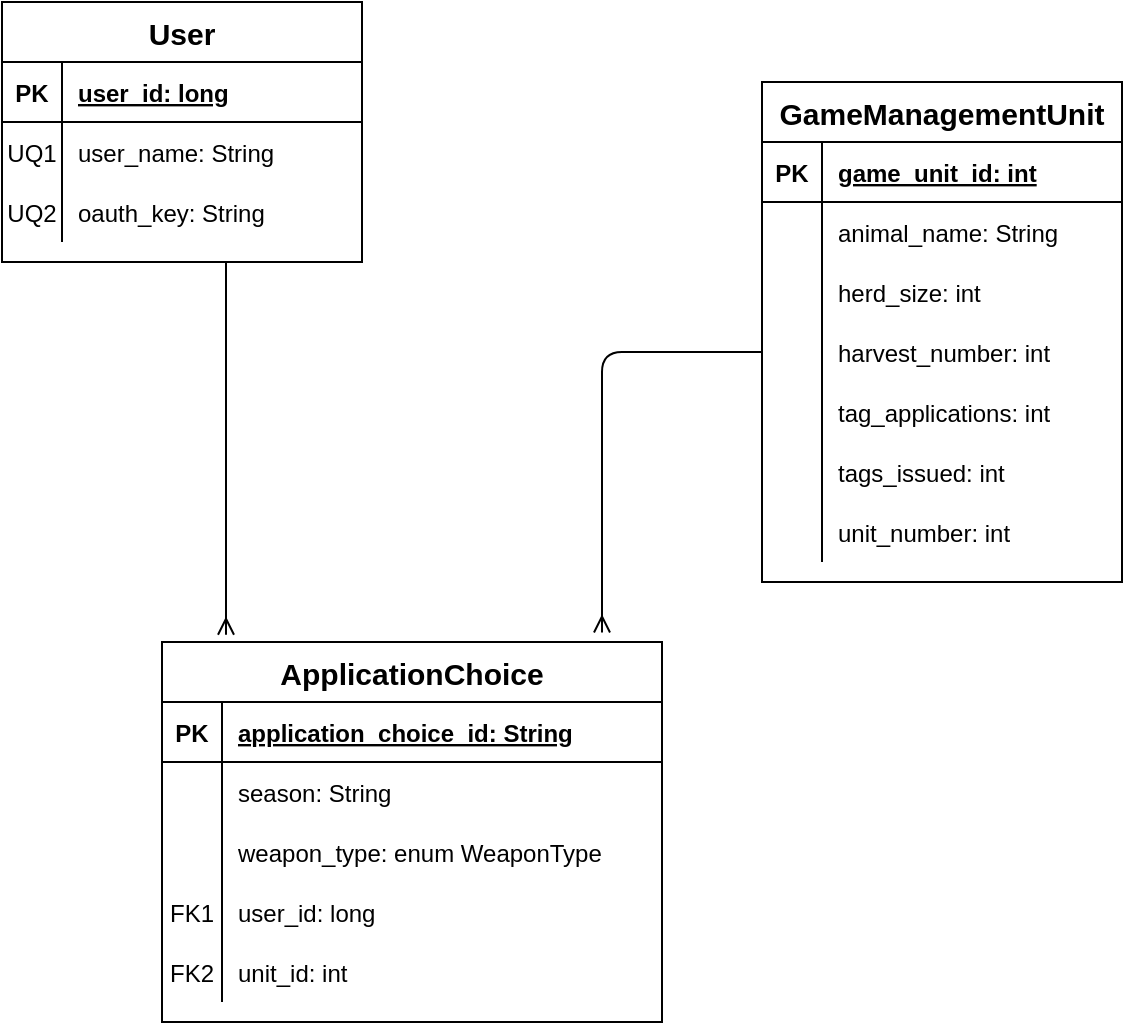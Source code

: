 <mxfile version="14.6.13" type="device"><diagram id="uRUK42f5lgnH4vc4zi7a" name="Page-1"><mxGraphModel dx="1422" dy="822" grid="1" gridSize="10" guides="1" tooltips="1" connect="1" arrows="1" fold="1" page="1" pageScale="1" pageWidth="850" pageHeight="1100" math="0" shadow="0"><root><mxCell id="0"/><mxCell id="1" parent="0"/><mxCell id="PJwLXhOvvEvRfcBVqxcT-1" value="User" style="shape=table;startSize=30;container=1;collapsible=1;childLayout=tableLayout;fixedRows=1;rowLines=0;fontStyle=1;align=center;resizeLast=1;fontSize=15;" parent="1" vertex="1"><mxGeometry x="100" y="80" width="180" height="130" as="geometry"/></mxCell><mxCell id="PJwLXhOvvEvRfcBVqxcT-2" value="" style="shape=partialRectangle;collapsible=0;dropTarget=0;pointerEvents=0;fillColor=none;top=0;left=0;bottom=1;right=0;points=[[0,0.5],[1,0.5]];portConstraint=eastwest;" parent="PJwLXhOvvEvRfcBVqxcT-1" vertex="1"><mxGeometry y="30" width="180" height="30" as="geometry"/></mxCell><mxCell id="PJwLXhOvvEvRfcBVqxcT-3" value="PK" style="shape=partialRectangle;connectable=0;fillColor=none;top=0;left=0;bottom=0;right=0;fontStyle=1;overflow=hidden;" parent="PJwLXhOvvEvRfcBVqxcT-2" vertex="1"><mxGeometry width="30" height="30" as="geometry"/></mxCell><mxCell id="PJwLXhOvvEvRfcBVqxcT-4" value="user_id: long" style="shape=partialRectangle;connectable=0;fillColor=none;top=0;left=0;bottom=0;right=0;align=left;spacingLeft=6;fontStyle=5;overflow=hidden;" parent="PJwLXhOvvEvRfcBVqxcT-2" vertex="1"><mxGeometry x="30" width="150" height="30" as="geometry"/></mxCell><mxCell id="PJwLXhOvvEvRfcBVqxcT-5" value="" style="shape=partialRectangle;collapsible=0;dropTarget=0;pointerEvents=0;fillColor=none;top=0;left=0;bottom=0;right=0;points=[[0,0.5],[1,0.5]];portConstraint=eastwest;" parent="PJwLXhOvvEvRfcBVqxcT-1" vertex="1"><mxGeometry y="60" width="180" height="30" as="geometry"/></mxCell><mxCell id="PJwLXhOvvEvRfcBVqxcT-6" value="UQ1" style="shape=partialRectangle;connectable=0;fillColor=none;top=0;left=0;bottom=0;right=0;editable=1;overflow=hidden;" parent="PJwLXhOvvEvRfcBVqxcT-5" vertex="1"><mxGeometry width="30" height="30" as="geometry"/></mxCell><mxCell id="PJwLXhOvvEvRfcBVqxcT-7" value="user_name: String" style="shape=partialRectangle;connectable=0;fillColor=none;top=0;left=0;bottom=0;right=0;align=left;spacingLeft=6;overflow=hidden;" parent="PJwLXhOvvEvRfcBVqxcT-5" vertex="1"><mxGeometry x="30" width="150" height="30" as="geometry"/></mxCell><mxCell id="PJwLXhOvvEvRfcBVqxcT-8" value="" style="shape=partialRectangle;collapsible=0;dropTarget=0;pointerEvents=0;fillColor=none;top=0;left=0;bottom=0;right=0;points=[[0,0.5],[1,0.5]];portConstraint=eastwest;" parent="PJwLXhOvvEvRfcBVqxcT-1" vertex="1"><mxGeometry y="90" width="180" height="30" as="geometry"/></mxCell><mxCell id="PJwLXhOvvEvRfcBVqxcT-9" value="UQ2" style="shape=partialRectangle;connectable=0;fillColor=none;top=0;left=0;bottom=0;right=0;editable=1;overflow=hidden;" parent="PJwLXhOvvEvRfcBVqxcT-8" vertex="1"><mxGeometry width="30" height="30" as="geometry"/></mxCell><mxCell id="PJwLXhOvvEvRfcBVqxcT-10" value="oauth_key: String" style="shape=partialRectangle;connectable=0;fillColor=none;top=0;left=0;bottom=0;right=0;align=left;spacingLeft=6;overflow=hidden;" parent="PJwLXhOvvEvRfcBVqxcT-8" vertex="1"><mxGeometry x="30" width="150" height="30" as="geometry"/></mxCell><mxCell id="Qt5ebUz5Aop_3z-QGEKD-1" value="GameManagementUnit" style="shape=table;startSize=30;container=1;collapsible=1;childLayout=tableLayout;fixedRows=1;rowLines=0;fontStyle=1;align=center;resizeLast=1;fontSize=15;" parent="1" vertex="1"><mxGeometry x="480" y="120" width="180" height="250" as="geometry"/></mxCell><mxCell id="Qt5ebUz5Aop_3z-QGEKD-2" value="" style="shape=partialRectangle;collapsible=0;dropTarget=0;pointerEvents=0;fillColor=none;top=0;left=0;bottom=1;right=0;points=[[0,0.5],[1,0.5]];portConstraint=eastwest;" parent="Qt5ebUz5Aop_3z-QGEKD-1" vertex="1"><mxGeometry y="30" width="180" height="30" as="geometry"/></mxCell><mxCell id="Qt5ebUz5Aop_3z-QGEKD-3" value="PK" style="shape=partialRectangle;connectable=0;fillColor=none;top=0;left=0;bottom=0;right=0;fontStyle=1;overflow=hidden;" parent="Qt5ebUz5Aop_3z-QGEKD-2" vertex="1"><mxGeometry width="30" height="30" as="geometry"/></mxCell><mxCell id="Qt5ebUz5Aop_3z-QGEKD-4" value="game_unit_id: int" style="shape=partialRectangle;connectable=0;fillColor=none;top=0;left=0;bottom=0;right=0;align=left;spacingLeft=6;fontStyle=5;overflow=hidden;" parent="Qt5ebUz5Aop_3z-QGEKD-2" vertex="1"><mxGeometry x="30" width="150" height="30" as="geometry"/></mxCell><mxCell id="Qt5ebUz5Aop_3z-QGEKD-5" value="" style="shape=partialRectangle;collapsible=0;dropTarget=0;pointerEvents=0;fillColor=none;top=0;left=0;bottom=0;right=0;points=[[0,0.5],[1,0.5]];portConstraint=eastwest;" parent="Qt5ebUz5Aop_3z-QGEKD-1" vertex="1"><mxGeometry y="60" width="180" height="30" as="geometry"/></mxCell><mxCell id="Qt5ebUz5Aop_3z-QGEKD-6" value="" style="shape=partialRectangle;connectable=0;fillColor=none;top=0;left=0;bottom=0;right=0;editable=1;overflow=hidden;" parent="Qt5ebUz5Aop_3z-QGEKD-5" vertex="1"><mxGeometry width="30" height="30" as="geometry"/></mxCell><mxCell id="Qt5ebUz5Aop_3z-QGEKD-7" value="animal_name: String" style="shape=partialRectangle;connectable=0;fillColor=none;top=0;left=0;bottom=0;right=0;align=left;spacingLeft=6;overflow=hidden;" parent="Qt5ebUz5Aop_3z-QGEKD-5" vertex="1"><mxGeometry x="30" width="150" height="30" as="geometry"/></mxCell><mxCell id="Qt5ebUz5Aop_3z-QGEKD-8" value="" style="shape=partialRectangle;collapsible=0;dropTarget=0;pointerEvents=0;fillColor=none;top=0;left=0;bottom=0;right=0;points=[[0,0.5],[1,0.5]];portConstraint=eastwest;" parent="Qt5ebUz5Aop_3z-QGEKD-1" vertex="1"><mxGeometry y="90" width="180" height="30" as="geometry"/></mxCell><mxCell id="Qt5ebUz5Aop_3z-QGEKD-9" value="" style="shape=partialRectangle;connectable=0;fillColor=none;top=0;left=0;bottom=0;right=0;editable=1;overflow=hidden;" parent="Qt5ebUz5Aop_3z-QGEKD-8" vertex="1"><mxGeometry width="30" height="30" as="geometry"/></mxCell><mxCell id="Qt5ebUz5Aop_3z-QGEKD-10" value="herd_size: int" style="shape=partialRectangle;connectable=0;fillColor=none;top=0;left=0;bottom=0;right=0;align=left;spacingLeft=6;overflow=hidden;" parent="Qt5ebUz5Aop_3z-QGEKD-8" vertex="1"><mxGeometry x="30" width="150" height="30" as="geometry"/></mxCell><mxCell id="Qt5ebUz5Aop_3z-QGEKD-11" value="" style="shape=partialRectangle;collapsible=0;dropTarget=0;pointerEvents=0;fillColor=none;top=0;left=0;bottom=0;right=0;points=[[0,0.5],[1,0.5]];portConstraint=eastwest;" parent="Qt5ebUz5Aop_3z-QGEKD-1" vertex="1"><mxGeometry y="120" width="180" height="30" as="geometry"/></mxCell><mxCell id="Qt5ebUz5Aop_3z-QGEKD-12" value="" style="shape=partialRectangle;connectable=0;fillColor=none;top=0;left=0;bottom=0;right=0;editable=1;overflow=hidden;" parent="Qt5ebUz5Aop_3z-QGEKD-11" vertex="1"><mxGeometry width="30" height="30" as="geometry"/></mxCell><mxCell id="Qt5ebUz5Aop_3z-QGEKD-13" value="harvest_number: int" style="shape=partialRectangle;connectable=0;fillColor=none;top=0;left=0;bottom=0;right=0;align=left;spacingLeft=6;overflow=hidden;" parent="Qt5ebUz5Aop_3z-QGEKD-11" vertex="1"><mxGeometry x="30" width="150" height="30" as="geometry"/></mxCell><mxCell id="Qt5ebUz5Aop_3z-QGEKD-14" value="" style="shape=partialRectangle;collapsible=0;dropTarget=0;pointerEvents=0;fillColor=none;top=0;left=0;bottom=0;right=0;points=[[0,0.5],[1,0.5]];portConstraint=eastwest;" parent="Qt5ebUz5Aop_3z-QGEKD-1" vertex="1"><mxGeometry y="150" width="180" height="30" as="geometry"/></mxCell><mxCell id="Qt5ebUz5Aop_3z-QGEKD-15" value="" style="shape=partialRectangle;connectable=0;fillColor=none;top=0;left=0;bottom=0;right=0;editable=1;overflow=hidden;" parent="Qt5ebUz5Aop_3z-QGEKD-14" vertex="1"><mxGeometry width="30" height="30" as="geometry"/></mxCell><mxCell id="Qt5ebUz5Aop_3z-QGEKD-16" value="tag_applications: int" style="shape=partialRectangle;connectable=0;fillColor=none;top=0;left=0;bottom=0;right=0;align=left;spacingLeft=6;overflow=hidden;" parent="Qt5ebUz5Aop_3z-QGEKD-14" vertex="1"><mxGeometry x="30" width="150" height="30" as="geometry"/></mxCell><mxCell id="Qt5ebUz5Aop_3z-QGEKD-17" value="" style="shape=partialRectangle;collapsible=0;dropTarget=0;pointerEvents=0;fillColor=none;top=0;left=0;bottom=0;right=0;points=[[0,0.5],[1,0.5]];portConstraint=eastwest;" parent="Qt5ebUz5Aop_3z-QGEKD-1" vertex="1"><mxGeometry y="180" width="180" height="30" as="geometry"/></mxCell><mxCell id="Qt5ebUz5Aop_3z-QGEKD-18" value="" style="shape=partialRectangle;connectable=0;fillColor=none;top=0;left=0;bottom=0;right=0;editable=1;overflow=hidden;" parent="Qt5ebUz5Aop_3z-QGEKD-17" vertex="1"><mxGeometry width="30" height="30" as="geometry"/></mxCell><mxCell id="Qt5ebUz5Aop_3z-QGEKD-19" value="tags_issued: int" style="shape=partialRectangle;connectable=0;fillColor=none;top=0;left=0;bottom=0;right=0;align=left;spacingLeft=6;overflow=hidden;" parent="Qt5ebUz5Aop_3z-QGEKD-17" vertex="1"><mxGeometry x="30" width="150" height="30" as="geometry"/></mxCell><mxCell id="HQxw46Knad3o2eU7DMAh-9" value="" style="shape=partialRectangle;collapsible=0;dropTarget=0;pointerEvents=0;fillColor=none;top=0;left=0;bottom=0;right=0;points=[[0,0.5],[1,0.5]];portConstraint=eastwest;" parent="Qt5ebUz5Aop_3z-QGEKD-1" vertex="1"><mxGeometry y="210" width="180" height="30" as="geometry"/></mxCell><mxCell id="HQxw46Knad3o2eU7DMAh-10" value="" style="shape=partialRectangle;connectable=0;fillColor=none;top=0;left=0;bottom=0;right=0;editable=1;overflow=hidden;" parent="HQxw46Knad3o2eU7DMAh-9" vertex="1"><mxGeometry width="30" height="30" as="geometry"/></mxCell><mxCell id="HQxw46Knad3o2eU7DMAh-11" value="unit_number: int" style="shape=partialRectangle;connectable=0;fillColor=none;top=0;left=0;bottom=0;right=0;align=left;spacingLeft=6;overflow=hidden;" parent="HQxw46Knad3o2eU7DMAh-9" vertex="1"><mxGeometry x="30" width="150" height="30" as="geometry"/></mxCell><mxCell id="Qt5ebUz5Aop_3z-QGEKD-51" value="ApplicationChoice" style="shape=table;startSize=30;container=1;collapsible=1;childLayout=tableLayout;fixedRows=1;rowLines=0;fontStyle=1;align=center;resizeLast=1;fontSize=15;" parent="1" vertex="1"><mxGeometry x="180" y="400" width="250" height="190" as="geometry"/></mxCell><mxCell id="Qt5ebUz5Aop_3z-QGEKD-52" value="" style="shape=partialRectangle;collapsible=0;dropTarget=0;pointerEvents=0;fillColor=none;top=0;left=0;bottom=1;right=0;points=[[0,0.5],[1,0.5]];portConstraint=eastwest;" parent="Qt5ebUz5Aop_3z-QGEKD-51" vertex="1"><mxGeometry y="30" width="250" height="30" as="geometry"/></mxCell><mxCell id="Qt5ebUz5Aop_3z-QGEKD-53" value="PK" style="shape=partialRectangle;connectable=0;fillColor=none;top=0;left=0;bottom=0;right=0;fontStyle=1;overflow=hidden;" parent="Qt5ebUz5Aop_3z-QGEKD-52" vertex="1"><mxGeometry width="30" height="30" as="geometry"/></mxCell><mxCell id="Qt5ebUz5Aop_3z-QGEKD-54" value="application_choice_id: String" style="shape=partialRectangle;connectable=0;fillColor=none;top=0;left=0;bottom=0;right=0;align=left;spacingLeft=6;fontStyle=5;overflow=hidden;" parent="Qt5ebUz5Aop_3z-QGEKD-52" vertex="1"><mxGeometry x="30" width="220" height="30" as="geometry"/></mxCell><mxCell id="Qt5ebUz5Aop_3z-QGEKD-55" value="" style="shape=partialRectangle;collapsible=0;dropTarget=0;pointerEvents=0;fillColor=none;top=0;left=0;bottom=0;right=0;points=[[0,0.5],[1,0.5]];portConstraint=eastwest;" parent="Qt5ebUz5Aop_3z-QGEKD-51" vertex="1"><mxGeometry y="60" width="250" height="30" as="geometry"/></mxCell><mxCell id="Qt5ebUz5Aop_3z-QGEKD-56" value="" style="shape=partialRectangle;connectable=0;fillColor=none;top=0;left=0;bottom=0;right=0;editable=1;overflow=hidden;" parent="Qt5ebUz5Aop_3z-QGEKD-55" vertex="1"><mxGeometry width="30" height="30" as="geometry"/></mxCell><mxCell id="Qt5ebUz5Aop_3z-QGEKD-57" value="season: String" style="shape=partialRectangle;connectable=0;fillColor=none;top=0;left=0;bottom=0;right=0;align=left;spacingLeft=6;overflow=hidden;" parent="Qt5ebUz5Aop_3z-QGEKD-55" vertex="1"><mxGeometry x="30" width="220" height="30" as="geometry"/></mxCell><mxCell id="Qt5ebUz5Aop_3z-QGEKD-58" value="" style="shape=partialRectangle;collapsible=0;dropTarget=0;pointerEvents=0;fillColor=none;top=0;left=0;bottom=0;right=0;points=[[0,0.5],[1,0.5]];portConstraint=eastwest;" parent="Qt5ebUz5Aop_3z-QGEKD-51" vertex="1"><mxGeometry y="90" width="250" height="30" as="geometry"/></mxCell><mxCell id="Qt5ebUz5Aop_3z-QGEKD-59" value="" style="shape=partialRectangle;connectable=0;fillColor=none;top=0;left=0;bottom=0;right=0;editable=1;overflow=hidden;" parent="Qt5ebUz5Aop_3z-QGEKD-58" vertex="1"><mxGeometry width="30" height="30" as="geometry"/></mxCell><mxCell id="Qt5ebUz5Aop_3z-QGEKD-60" value="weapon_type: enum WeaponType" style="shape=partialRectangle;connectable=0;fillColor=none;top=0;left=0;bottom=0;right=0;align=left;spacingLeft=6;overflow=hidden;" parent="Qt5ebUz5Aop_3z-QGEKD-58" vertex="1"><mxGeometry x="30" width="220" height="30" as="geometry"/></mxCell><mxCell id="HQxw46Knad3o2eU7DMAh-1" value="" style="shape=partialRectangle;collapsible=0;dropTarget=0;pointerEvents=0;fillColor=none;top=0;left=0;bottom=0;right=0;points=[[0,0.5],[1,0.5]];portConstraint=eastwest;" parent="Qt5ebUz5Aop_3z-QGEKD-51" vertex="1"><mxGeometry y="120" width="250" height="30" as="geometry"/></mxCell><mxCell id="HQxw46Knad3o2eU7DMAh-2" value="FK1" style="shape=partialRectangle;connectable=0;fillColor=none;top=0;left=0;bottom=0;right=0;editable=1;overflow=hidden;" parent="HQxw46Knad3o2eU7DMAh-1" vertex="1"><mxGeometry width="30" height="30" as="geometry"/></mxCell><mxCell id="HQxw46Knad3o2eU7DMAh-3" value="user_id: long" style="shape=partialRectangle;connectable=0;fillColor=none;top=0;left=0;bottom=0;right=0;align=left;spacingLeft=6;overflow=hidden;" parent="HQxw46Knad3o2eU7DMAh-1" vertex="1"><mxGeometry x="30" width="220" height="30" as="geometry"/></mxCell><mxCell id="HQxw46Knad3o2eU7DMAh-6" value="" style="shape=partialRectangle;collapsible=0;dropTarget=0;pointerEvents=0;fillColor=none;top=0;left=0;bottom=0;right=0;points=[[0,0.5],[1,0.5]];portConstraint=eastwest;" parent="Qt5ebUz5Aop_3z-QGEKD-51" vertex="1"><mxGeometry y="150" width="250" height="30" as="geometry"/></mxCell><mxCell id="HQxw46Knad3o2eU7DMAh-7" value="FK2" style="shape=partialRectangle;connectable=0;fillColor=none;top=0;left=0;bottom=0;right=0;editable=1;overflow=hidden;" parent="HQxw46Knad3o2eU7DMAh-6" vertex="1"><mxGeometry width="30" height="30" as="geometry"/></mxCell><mxCell id="HQxw46Knad3o2eU7DMAh-8" value="unit_id: int" style="shape=partialRectangle;connectable=0;fillColor=none;top=0;left=0;bottom=0;right=0;align=left;spacingLeft=6;overflow=hidden;" parent="HQxw46Knad3o2eU7DMAh-6" vertex="1"><mxGeometry x="30" width="220" height="30" as="geometry"/></mxCell><mxCell id="HQxw46Knad3o2eU7DMAh-4" value="" style="fontSize=12;html=1;endArrow=ERmany;entryX=0.128;entryY=-0.019;entryDx=0;entryDy=0;entryPerimeter=0;endFill=0;" parent="1" target="Qt5ebUz5Aop_3z-QGEKD-51" edge="1"><mxGeometry width="100" height="100" relative="1" as="geometry"><mxPoint x="212" y="210" as="sourcePoint"/><mxPoint x="350" y="210" as="targetPoint"/></mxGeometry></mxCell><mxCell id="HQxw46Knad3o2eU7DMAh-5" value="" style="fontSize=12;html=1;endArrow=ERmany;edgeStyle=orthogonalEdgeStyle;exitX=0;exitY=0.5;exitDx=0;exitDy=0;entryX=0.88;entryY=-0.025;entryDx=0;entryDy=0;entryPerimeter=0;endFill=0;" parent="1" source="Qt5ebUz5Aop_3z-QGEKD-11" target="Qt5ebUz5Aop_3z-QGEKD-51" edge="1"><mxGeometry width="100" height="100" relative="1" as="geometry"><mxPoint x="400" y="170" as="sourcePoint"/><mxPoint x="400" y="390" as="targetPoint"/></mxGeometry></mxCell></root></mxGraphModel></diagram></mxfile>